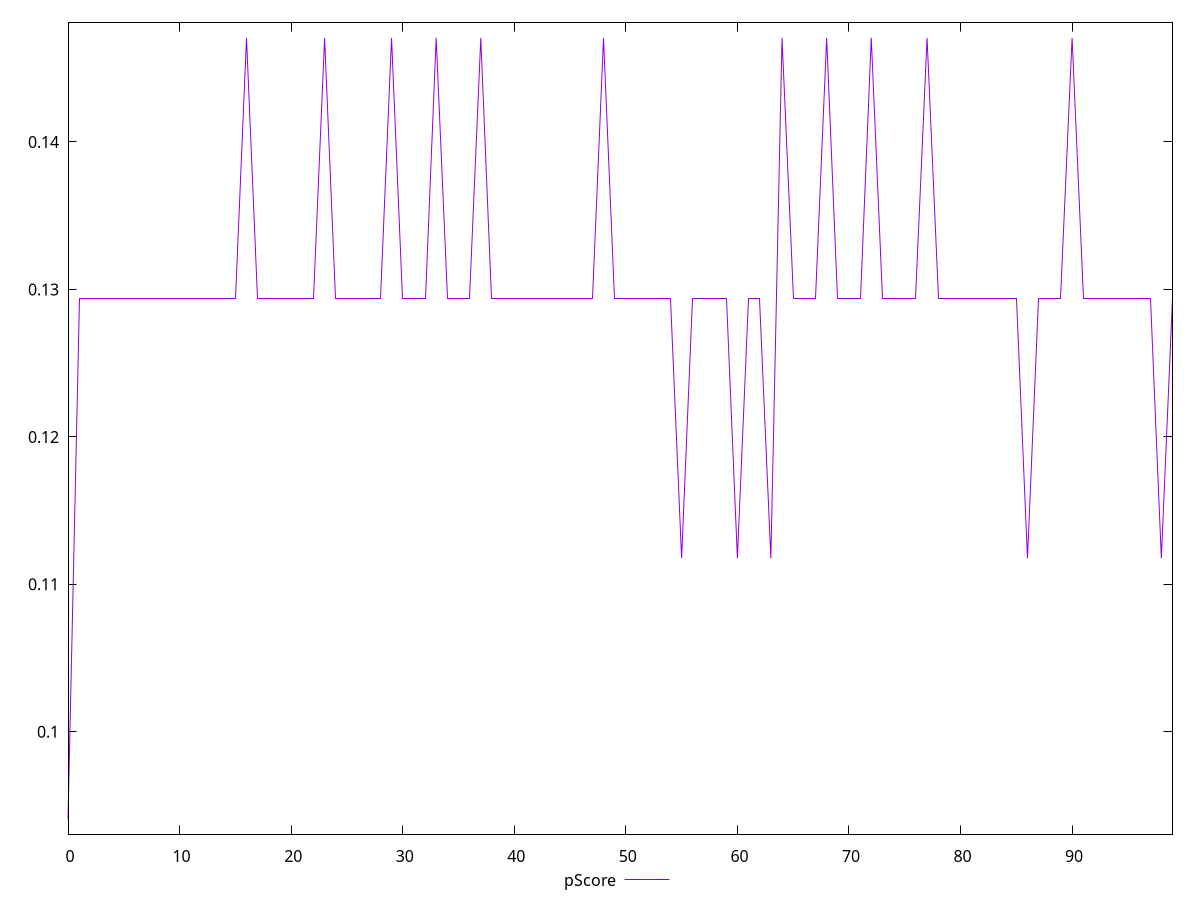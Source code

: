reset

$pScore <<EOF
0 0.09411764705882353
1 0.12941176470588234
2 0.12941176470588234
3 0.12941176470588234
4 0.12941176470588234
5 0.12941176470588234
6 0.12941176470588234
7 0.12941176470588234
8 0.12941176470588234
9 0.12941176470588234
10 0.12941176470588234
11 0.12941176470588234
12 0.12941176470588234
13 0.12941176470588234
14 0.12941176470588234
15 0.12941176470588234
16 0.14705882352941174
17 0.12941176470588234
18 0.12941176470588234
19 0.12941176470588234
20 0.12941176470588234
21 0.12941176470588234
22 0.12941176470588234
23 0.14705882352941174
24 0.12941176470588234
25 0.12941176470588234
26 0.12941176470588234
27 0.12941176470588234
28 0.12941176470588234
29 0.14705882352941174
30 0.12941176470588234
31 0.12941176470588234
32 0.12941176470588234
33 0.14705882352941174
34 0.12941176470588234
35 0.12941176470588234
36 0.12941176470588234
37 0.14705882352941174
38 0.12941176470588234
39 0.12941176470588234
40 0.12941176470588234
41 0.12941176470588234
42 0.12941176470588234
43 0.12941176470588234
44 0.12941176470588234
45 0.12941176470588234
46 0.12941176470588234
47 0.12941176470588234
48 0.14705882352941174
49 0.12941176470588234
50 0.12941176470588234
51 0.12941176470588234
52 0.12941176470588234
53 0.12941176470588234
54 0.12941176470588234
55 0.11176470588235293
56 0.12941176470588234
57 0.12941176470588234
58 0.12941176470588234
59 0.12941176470588234
60 0.11176470588235293
61 0.12941176470588234
62 0.12941176470588234
63 0.11176470588235293
64 0.14705882352941174
65 0.12941176470588234
66 0.12941176470588234
67 0.12941176470588234
68 0.14705882352941174
69 0.12941176470588234
70 0.12941176470588234
71 0.12941176470588234
72 0.14705882352941174
73 0.12941176470588234
74 0.12941176470588234
75 0.12941176470588234
76 0.12941176470588234
77 0.14705882352941174
78 0.12941176470588234
79 0.12941176470588234
80 0.12941176470588234
81 0.12941176470588234
82 0.12941176470588234
83 0.12941176470588234
84 0.12941176470588234
85 0.12941176470588234
86 0.11176470588235293
87 0.12941176470588234
88 0.12941176470588234
89 0.12941176470588234
90 0.14705882352941174
91 0.12941176470588234
92 0.12941176470588234
93 0.12941176470588234
94 0.12941176470588234
95 0.12941176470588234
96 0.12941176470588234
97 0.12941176470588234
98 0.11176470588235293
99 0.12941176470588234
EOF

set key outside below
set xrange [0:99]
set yrange [0.09305882352941176:0.1481176470588235]
set trange [0.09305882352941176:0.1481176470588235]
set terminal svg size 640, 500 enhanced background rgb 'white'
set output "reports/report_00033_2021-03-01T14-23-16.841Z/unused-javascript/samples/astro-cached/pScore/values.svg"

plot $pScore title "pScore" with line

reset
